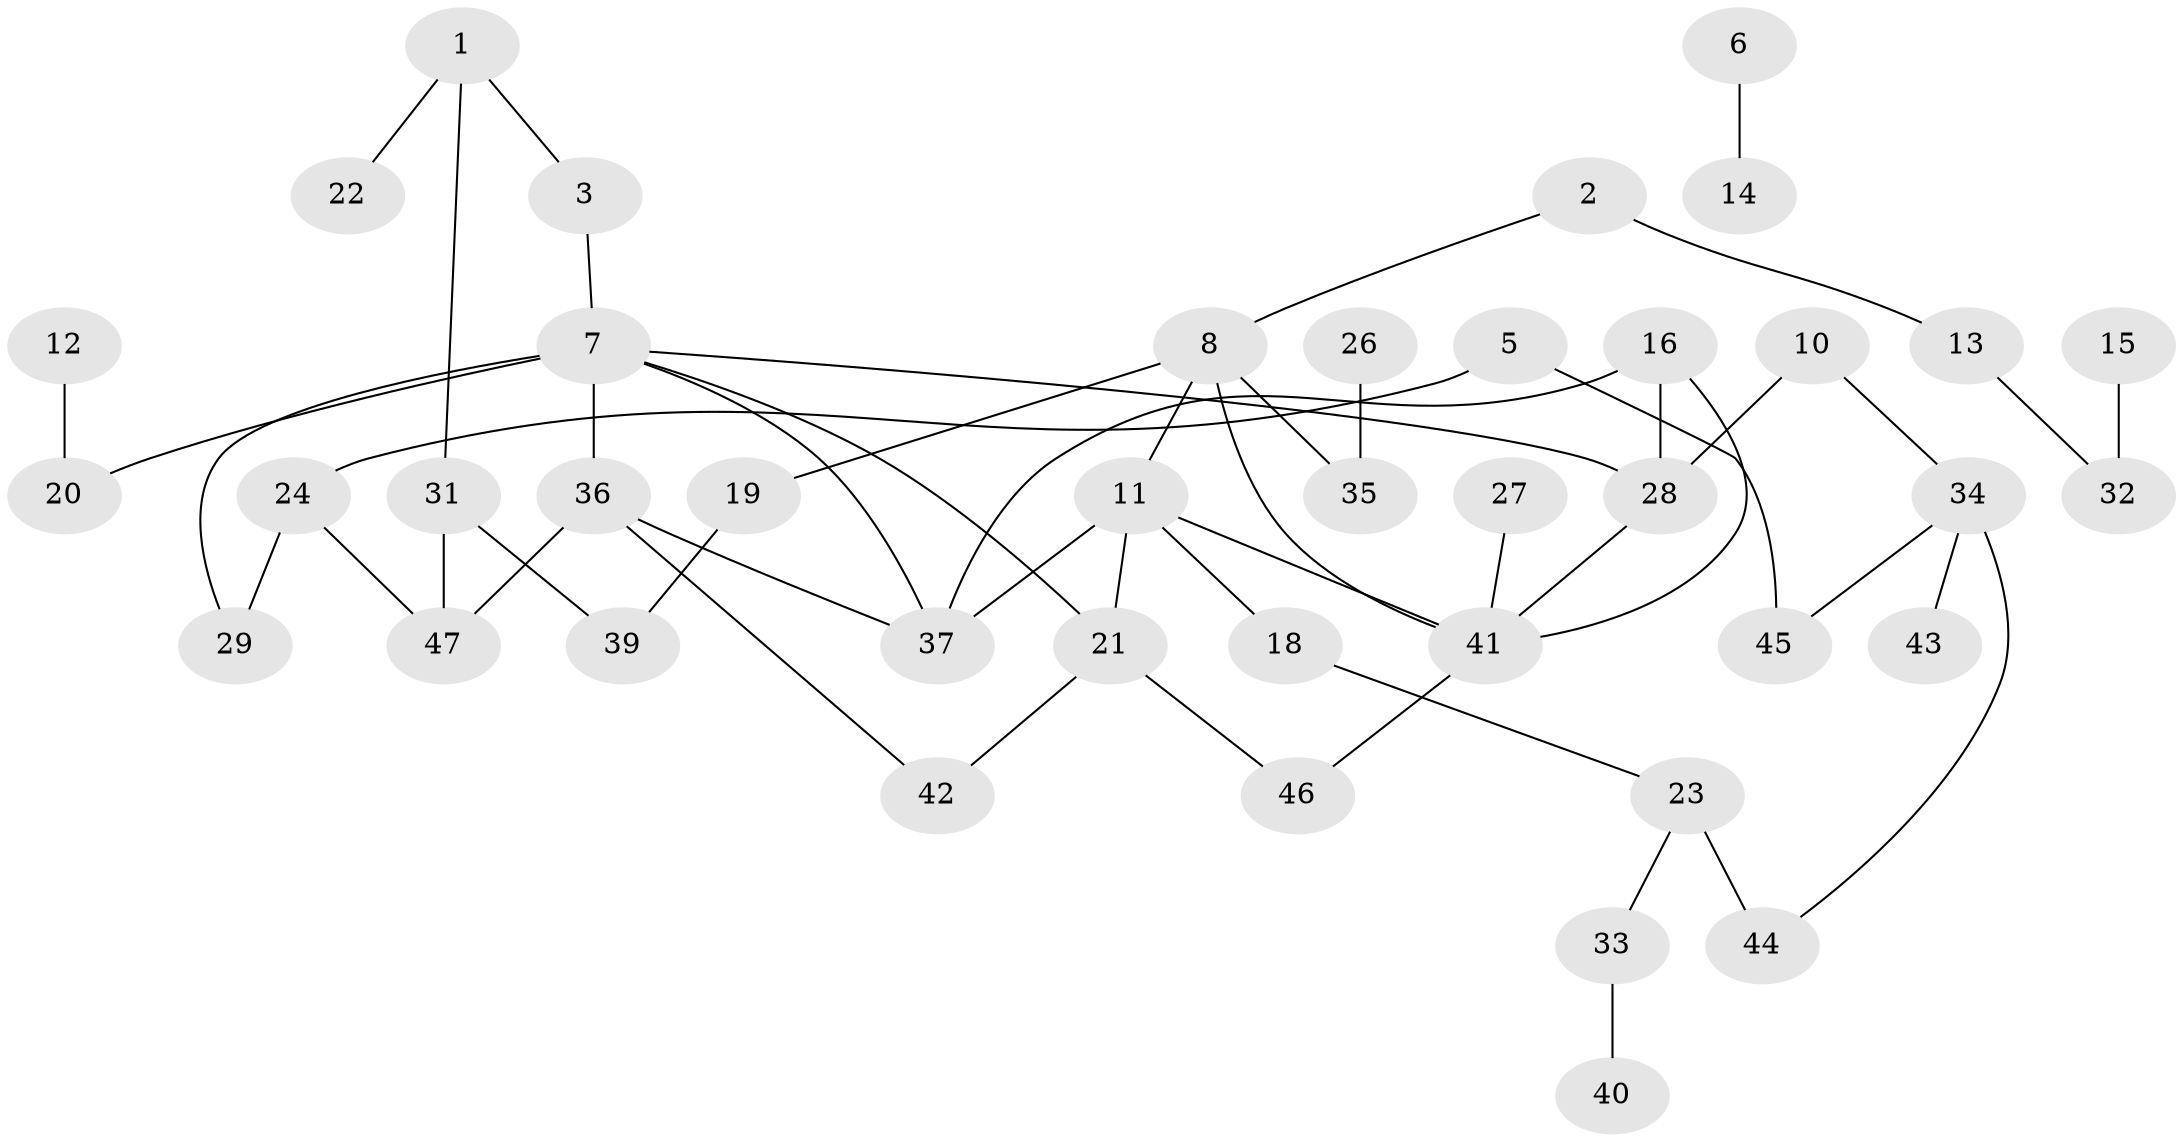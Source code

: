 // original degree distribution, {3: 0.19696969696969696, 2: 0.3484848484848485, 6: 0.030303030303030304, 1: 0.21212121212121213, 0: 0.09090909090909091, 4: 0.07575757575757576, 7: 0.030303030303030304, 5: 0.015151515151515152}
// Generated by graph-tools (version 1.1) at 2025/35/03/04/25 23:35:58]
// undirected, 41 vertices, 52 edges
graph export_dot {
  node [color=gray90,style=filled];
  1;
  2;
  3;
  5;
  6;
  7;
  8;
  10;
  11;
  12;
  13;
  14;
  15;
  16;
  18;
  19;
  20;
  21;
  22;
  23;
  24;
  26;
  27;
  28;
  29;
  31;
  32;
  33;
  34;
  35;
  36;
  37;
  39;
  40;
  41;
  42;
  43;
  44;
  45;
  46;
  47;
  1 -- 3 [weight=1.0];
  1 -- 22 [weight=1.0];
  1 -- 31 [weight=1.0];
  2 -- 8 [weight=1.0];
  2 -- 13 [weight=1.0];
  3 -- 7 [weight=1.0];
  5 -- 24 [weight=1.0];
  5 -- 45 [weight=1.0];
  6 -- 14 [weight=1.0];
  7 -- 20 [weight=1.0];
  7 -- 21 [weight=1.0];
  7 -- 28 [weight=1.0];
  7 -- 29 [weight=1.0];
  7 -- 36 [weight=1.0];
  7 -- 37 [weight=1.0];
  8 -- 11 [weight=1.0];
  8 -- 19 [weight=1.0];
  8 -- 35 [weight=1.0];
  8 -- 41 [weight=1.0];
  10 -- 28 [weight=1.0];
  10 -- 34 [weight=1.0];
  11 -- 18 [weight=1.0];
  11 -- 21 [weight=1.0];
  11 -- 37 [weight=1.0];
  11 -- 41 [weight=2.0];
  12 -- 20 [weight=1.0];
  13 -- 32 [weight=1.0];
  15 -- 32 [weight=1.0];
  16 -- 28 [weight=1.0];
  16 -- 37 [weight=2.0];
  16 -- 41 [weight=1.0];
  18 -- 23 [weight=1.0];
  19 -- 39 [weight=1.0];
  21 -- 42 [weight=1.0];
  21 -- 46 [weight=1.0];
  23 -- 33 [weight=1.0];
  23 -- 44 [weight=2.0];
  24 -- 29 [weight=1.0];
  24 -- 47 [weight=1.0];
  26 -- 35 [weight=1.0];
  27 -- 41 [weight=1.0];
  28 -- 41 [weight=2.0];
  31 -- 39 [weight=1.0];
  31 -- 47 [weight=1.0];
  33 -- 40 [weight=1.0];
  34 -- 43 [weight=1.0];
  34 -- 44 [weight=1.0];
  34 -- 45 [weight=1.0];
  36 -- 37 [weight=1.0];
  36 -- 42 [weight=1.0];
  36 -- 47 [weight=1.0];
  41 -- 46 [weight=1.0];
}
